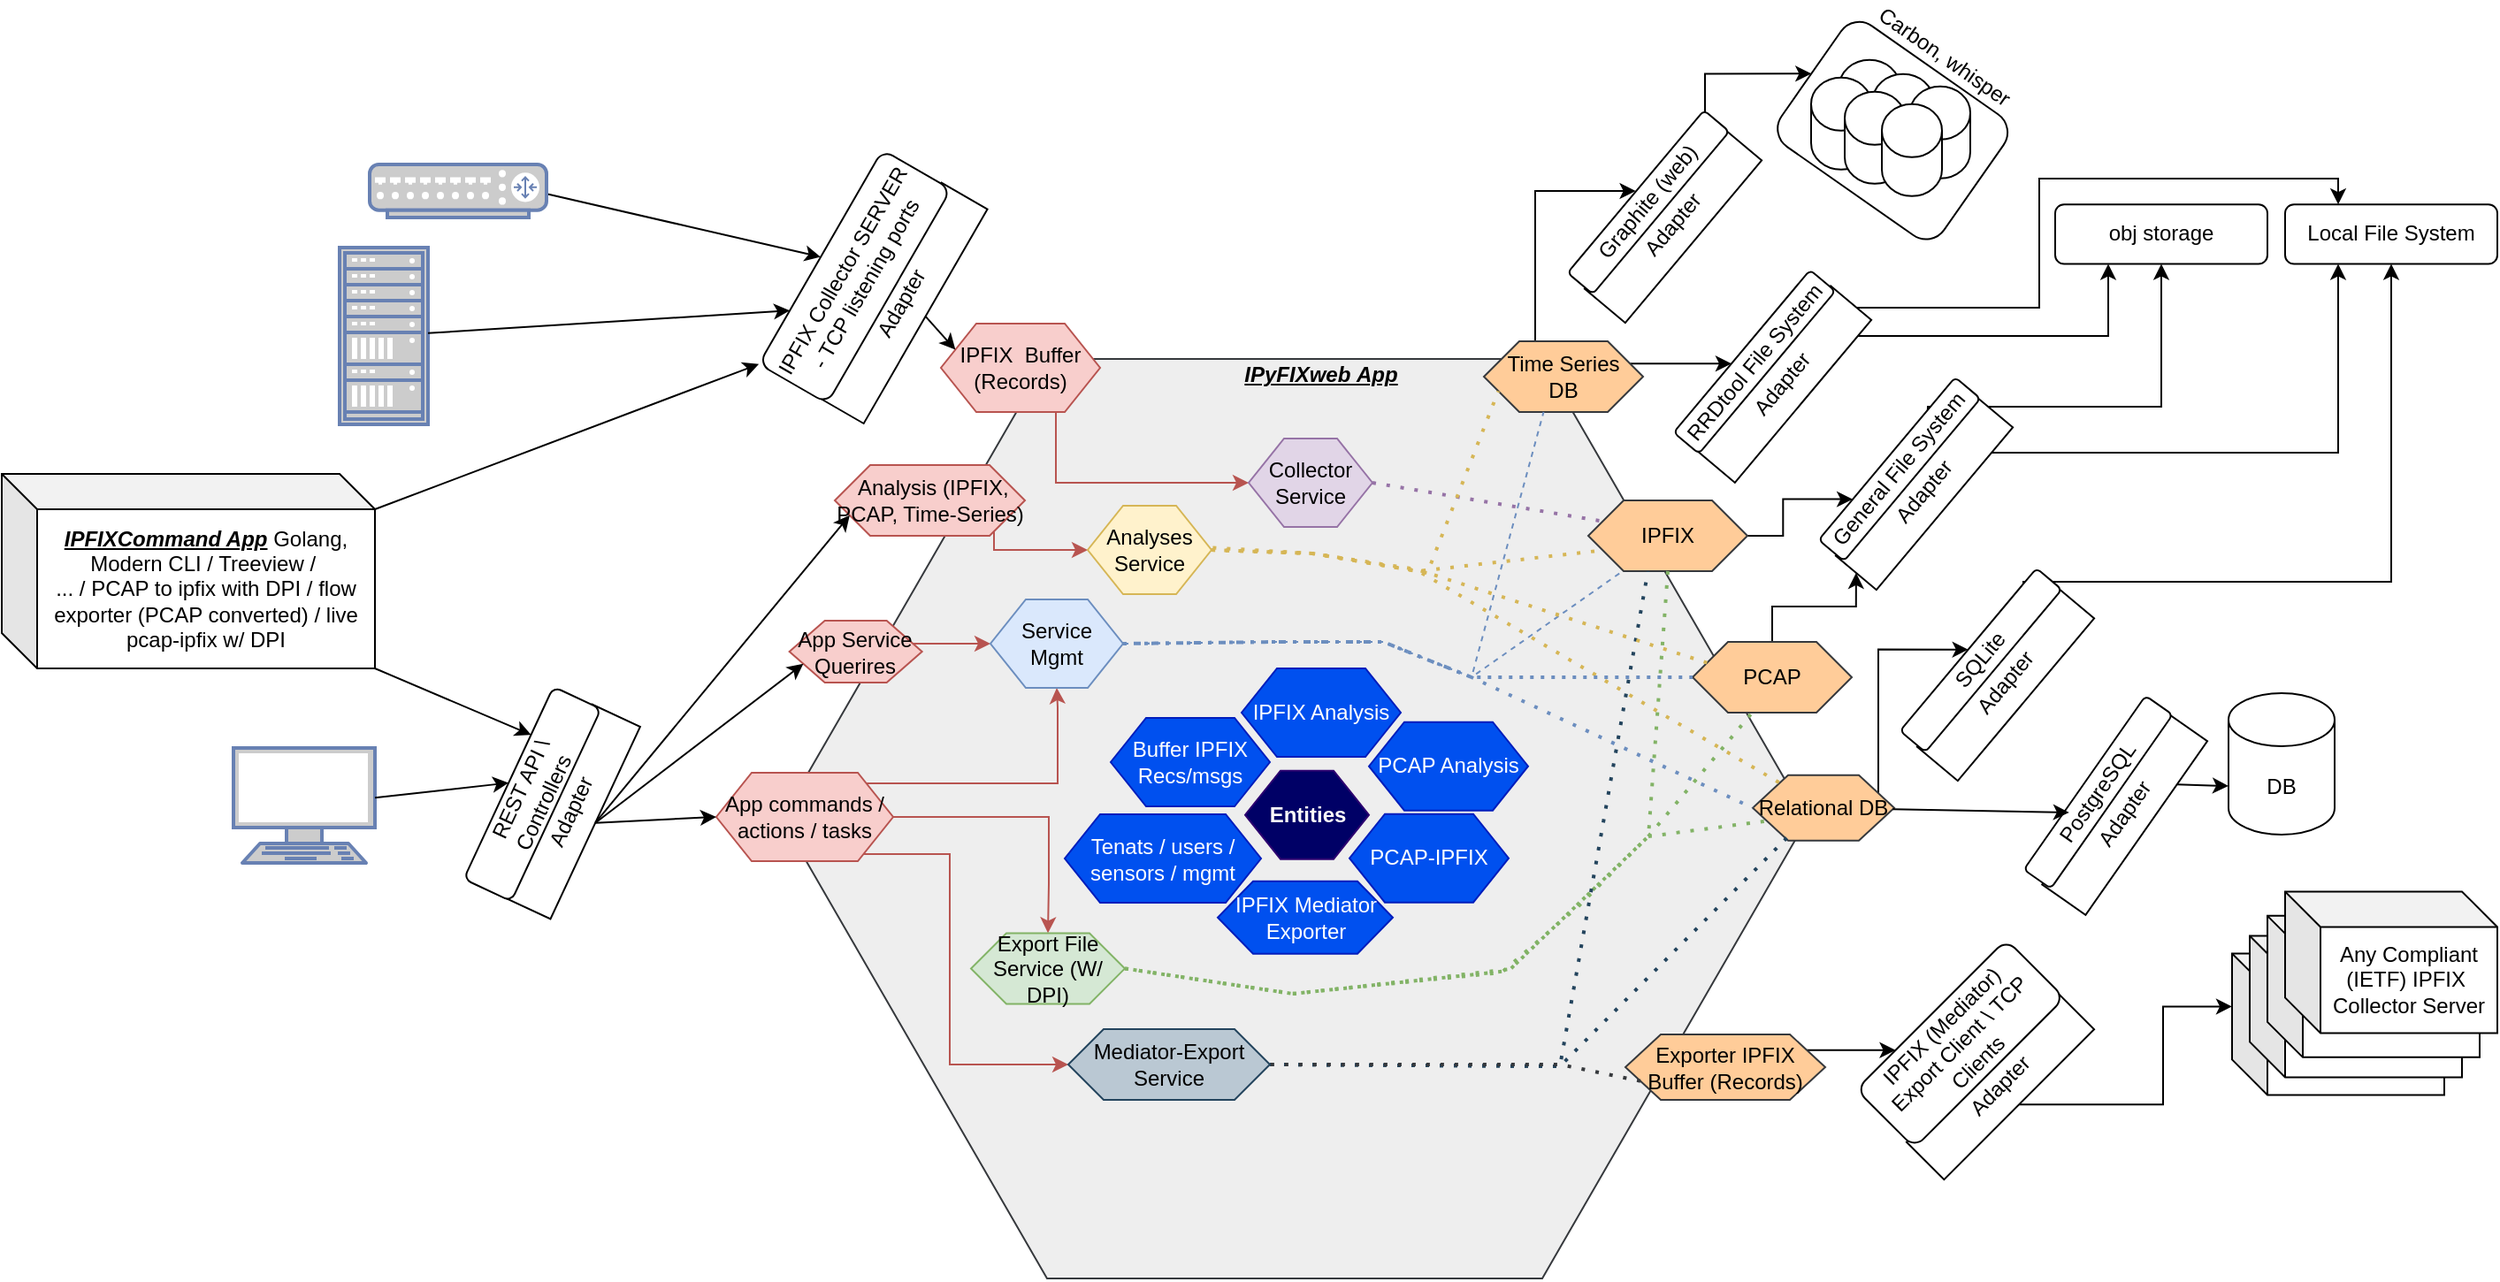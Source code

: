 <mxfile version="27.0.9">
  <diagram name="Page-1" id="kMJhnsyOK0foT4QRPClB">
    <mxGraphModel dx="3084" dy="1275" grid="0" gridSize="10" guides="1" tooltips="1" connect="1" arrows="1" fold="1" page="0" pageScale="1" pageWidth="1100" pageHeight="850" math="0" shadow="0">
      <root>
        <mxCell id="0" />
        <mxCell id="1" parent="0" />
        <mxCell id="avQktaAOaLnj6YkO2QqU-61" style="edgeStyle=orthogonalEdgeStyle;rounded=0;orthogonalLoop=1;jettySize=auto;html=1;entryX=0.5;entryY=1;entryDx=0;entryDy=0;exitX=0.5;exitY=1;exitDx=0;exitDy=0;" parent="1" source="avQktaAOaLnj6YkO2QqU-45" target="avQktaAOaLnj6YkO2QqU-50" edge="1">
          <mxGeometry relative="1" as="geometry">
            <mxPoint x="51" y="246.29" as="targetPoint" />
            <Array as="points">
              <mxPoint x="4" y="308" />
              <mxPoint x="2" y="308" />
              <mxPoint x="2" y="246" />
              <mxPoint x="210" y="246" />
            </Array>
          </mxGeometry>
        </mxCell>
        <mxCell id="avQktaAOaLnj6YkO2QqU-56" style="edgeStyle=orthogonalEdgeStyle;rounded=0;orthogonalLoop=1;jettySize=auto;html=1;exitX=0.5;exitY=1;exitDx=0;exitDy=0;entryX=0.25;entryY=1;entryDx=0;entryDy=0;" parent="1" target="avQktaAOaLnj6YkO2QqU-49" edge="1">
          <mxGeometry relative="1" as="geometry">
            <Array as="points">
              <mxPoint x="-129" y="107" />
              <mxPoint x="50" y="107" />
            </Array>
            <mxPoint x="-128.842" y="140.67" as="sourcePoint" />
            <mxPoint x="13.67" y="46.175" as="targetPoint" />
          </mxGeometry>
        </mxCell>
        <mxCell id="avQktaAOaLnj6YkO2QqU-94" style="edgeStyle=orthogonalEdgeStyle;rounded=0;orthogonalLoop=1;jettySize=auto;html=1;entryX=0.25;entryY=0;entryDx=0;entryDy=0;exitX=0.824;exitY=0.849;exitDx=0;exitDy=0;exitPerimeter=0;" parent="1" source="avQktaAOaLnj6YkO2QqU-42" target="avQktaAOaLnj6YkO2QqU-50" edge="1">
          <mxGeometry relative="1" as="geometry">
            <Array as="points">
              <mxPoint x="-120" y="91" />
              <mxPoint x="11" y="91" />
              <mxPoint x="11" y="18" />
              <mxPoint x="180" y="18" />
            </Array>
          </mxGeometry>
        </mxCell>
        <mxCell id="avQktaAOaLnj6YkO2QqU-95" style="edgeStyle=orthogonalEdgeStyle;rounded=0;orthogonalLoop=1;jettySize=auto;html=1;entryX=0.5;entryY=1;entryDx=0;entryDy=0;" parent="1" source="avQktaAOaLnj6YkO2QqU-33" target="avQktaAOaLnj6YkO2QqU-49" edge="1">
          <mxGeometry relative="1" as="geometry">
            <Array as="points">
              <mxPoint x="-52" y="147" />
              <mxPoint x="80" y="147" />
            </Array>
          </mxGeometry>
        </mxCell>
        <mxCell id="avQktaAOaLnj6YkO2QqU-55" style="edgeStyle=orthogonalEdgeStyle;rounded=0;orthogonalLoop=1;jettySize=auto;html=1;exitX=0.5;exitY=1;exitDx=0;exitDy=0;entryX=0.25;entryY=1;entryDx=0;entryDy=0;" parent="1" source="avQktaAOaLnj6YkO2QqU-33" target="avQktaAOaLnj6YkO2QqU-50" edge="1">
          <mxGeometry relative="1" as="geometry">
            <Array as="points">
              <mxPoint x="-42" y="173" />
              <mxPoint x="180" y="173" />
            </Array>
          </mxGeometry>
        </mxCell>
        <mxCell id="OZrybYWR_t_4S2gjD-Tn-4" value="" style="shape=hexagon;perimeter=hexagonPerimeter2;whiteSpace=wrap;html=1;fixedSize=1;size=150;fillColor=#eeeeee;strokeColor=#36393d;" parent="1" vertex="1">
          <mxGeometry x="-700" y="120" width="580" height="520" as="geometry" />
        </mxCell>
        <mxCell id="OZrybYWR_t_4S2gjD-Tn-13" value="" style="shape=hexagon;perimeter=hexagonPerimeter2;whiteSpace=wrap;html=1;fixedSize=1;fillColor=#000066;strokeColor=#2d0070;" parent="1" vertex="1">
          <mxGeometry x="-438" y="352.85" width="70" height="50" as="geometry" />
        </mxCell>
        <mxCell id="OZrybYWR_t_4S2gjD-Tn-16" value="&lt;b&gt;&lt;font style=&quot;color: light-dark(rgb(251, 249, 249), rgb(237, 237, 237));&quot;&gt;Entities&lt;/font&gt;&lt;/b&gt;" style="text;html=1;align=center;verticalAlign=middle;resizable=0;points=[];autosize=1;strokeColor=none;fillColor=none;" parent="1" vertex="1">
          <mxGeometry x="-438" y="362.85" width="70" height="30" as="geometry" />
        </mxCell>
        <mxCell id="avQktaAOaLnj6YkO2QqU-76" style="edgeStyle=orthogonalEdgeStyle;rounded=0;orthogonalLoop=1;jettySize=auto;html=1;exitX=0.5;exitY=0;exitDx=0;exitDy=0;entryX=0;entryY=0.5;entryDx=0;entryDy=0;fillColor=#f8cecc;strokeColor=#b85450;" parent="1" source="avQktaAOaLnj6YkO2QqU-4" target="avQktaAOaLnj6YkO2QqU-74" edge="1">
          <mxGeometry relative="1" as="geometry">
            <mxPoint x="-664" y="498.47" as="sourcePoint" />
            <mxPoint x="-632.205" y="300.22" as="targetPoint" />
            <Array as="points">
              <mxPoint x="-658" y="297" />
              <mxPoint x="-659" y="292" />
            </Array>
          </mxGeometry>
        </mxCell>
        <mxCell id="avQktaAOaLnj6YkO2QqU-4" value="App Service Querires" style="shape=hexagon;perimeter=hexagonPerimeter2;whiteSpace=wrap;html=1;fixedSize=1;fillColor=#f8cecc;strokeColor=#b85450;" parent="1" vertex="1">
          <mxGeometry x="-695.67" y="268" width="75" height="35" as="geometry" />
        </mxCell>
        <mxCell id="avQktaAOaLnj6YkO2QqU-71" style="edgeStyle=orthogonalEdgeStyle;rounded=0;orthogonalLoop=1;jettySize=auto;html=1;entryX=0;entryY=0.5;entryDx=0;entryDy=0;fillColor=#f8cecc;strokeColor=#b85450;" parent="1" source="avQktaAOaLnj6YkO2QqU-5" target="avQktaAOaLnj6YkO2QqU-64" edge="1">
          <mxGeometry relative="1" as="geometry">
            <Array as="points">
              <mxPoint x="-545" y="190" />
            </Array>
          </mxGeometry>
        </mxCell>
        <mxCell id="avQktaAOaLnj6YkO2QqU-5" value="IPFIX&amp;nbsp; Buffer (Records)" style="shape=hexagon;perimeter=hexagonPerimeter2;whiteSpace=wrap;html=1;fixedSize=1;fillColor=#f8cecc;strokeColor=#b85450;" parent="1" vertex="1">
          <mxGeometry x="-610" y="100" width="90" height="50" as="geometry" />
        </mxCell>
        <mxCell id="avQktaAOaLnj6YkO2QqU-73" style="edgeStyle=orthogonalEdgeStyle;rounded=0;orthogonalLoop=1;jettySize=auto;html=1;fillColor=#f8cecc;strokeColor=#b85450;entryX=0.5;entryY=0;entryDx=0;entryDy=0;" parent="1" source="avQktaAOaLnj6YkO2QqU-6" target="avQktaAOaLnj6YkO2QqU-65" edge="1">
          <mxGeometry relative="1" as="geometry">
            <mxPoint x="-550" y="437" as="targetPoint" />
            <Array as="points">
              <mxPoint x="-549" y="379" />
              <mxPoint x="-549" y="417" />
              <mxPoint x="-549" y="417" />
            </Array>
          </mxGeometry>
        </mxCell>
        <mxCell id="avQktaAOaLnj6YkO2QqU-75" style="edgeStyle=orthogonalEdgeStyle;rounded=0;orthogonalLoop=1;jettySize=auto;html=1;exitX=1;exitY=0.75;exitDx=0;exitDy=0;entryX=0.5;entryY=1;entryDx=0;entryDy=0;fillColor=#f8cecc;strokeColor=#b85450;" parent="1" source="avQktaAOaLnj6YkO2QqU-6" target="avQktaAOaLnj6YkO2QqU-74" edge="1">
          <mxGeometry relative="1" as="geometry">
            <Array as="points">
              <mxPoint x="-660" y="389" />
              <mxPoint x="-660" y="360" />
              <mxPoint x="-544" y="360" />
              <mxPoint x="-544" y="317" />
            </Array>
          </mxGeometry>
        </mxCell>
        <mxCell id="rK8iww0qkZ8jp0wnqtzm-5" style="edgeStyle=orthogonalEdgeStyle;rounded=0;orthogonalLoop=1;jettySize=auto;html=1;entryX=0;entryY=0.5;entryDx=0;entryDy=0;fillColor=#f8cecc;strokeColor=#b85450;" parent="1" source="avQktaAOaLnj6YkO2QqU-6" target="rK8iww0qkZ8jp0wnqtzm-2" edge="1">
          <mxGeometry relative="1" as="geometry">
            <Array as="points">
              <mxPoint x="-605" y="400" />
              <mxPoint x="-605" y="519" />
            </Array>
          </mxGeometry>
        </mxCell>
        <mxCell id="avQktaAOaLnj6YkO2QqU-6" value="App commands / actions / tasks" style="shape=hexagon;perimeter=hexagonPerimeter2;whiteSpace=wrap;html=1;fixedSize=1;fillColor=#f8cecc;strokeColor=#b85450;" parent="1" vertex="1">
          <mxGeometry x="-737" y="354" width="100" height="50" as="geometry" />
        </mxCell>
        <mxCell id="avQktaAOaLnj6YkO2QqU-72" style="edgeStyle=orthogonalEdgeStyle;rounded=0;orthogonalLoop=1;jettySize=auto;html=1;fillColor=#f8cecc;strokeColor=#b85450;entryX=0;entryY=0.5;entryDx=0;entryDy=0;" parent="1" source="avQktaAOaLnj6YkO2QqU-7" target="avQktaAOaLnj6YkO2QqU-63" edge="1">
          <mxGeometry relative="1" as="geometry">
            <Array as="points">
              <mxPoint x="-580" y="228" />
            </Array>
          </mxGeometry>
        </mxCell>
        <mxCell id="avQktaAOaLnj6YkO2QqU-7" value="&amp;nbsp;Analysis (IPFIX, PCAP, Time-Series)" style="shape=hexagon;perimeter=hexagonPerimeter2;whiteSpace=wrap;html=1;fixedSize=1;fillColor=#f8cecc;strokeColor=#b85450;" parent="1" vertex="1">
          <mxGeometry x="-670" y="180" width="107.5" height="40" as="geometry" />
        </mxCell>
        <mxCell id="avQktaAOaLnj6YkO2QqU-10" value="" style="group;rotation=0;strokeColor=none;" parent="1" connectable="0" vertex="1">
          <mxGeometry x="-870.003" y="309.999" width="90.355" height="127.709" as="geometry" />
        </mxCell>
        <mxCell id="avQktaAOaLnj6YkO2QqU-8" value="Adapter" style="rounded=0;whiteSpace=wrap;html=1;rotation=-65;" parent="avQktaAOaLnj6YkO2QqU-10" vertex="1">
          <mxGeometry x="-9" y="51" width="120" height="30" as="geometry" />
        </mxCell>
        <mxCell id="avQktaAOaLnj6YkO2QqU-9" value="REST API \ Controllers&amp;nbsp;" style="rounded=1;whiteSpace=wrap;html=1;rotation=-65;" parent="avQktaAOaLnj6YkO2QqU-10" vertex="1">
          <mxGeometry x="-30.98" y="41.18" width="120" height="29.66" as="geometry" />
        </mxCell>
        <mxCell id="avQktaAOaLnj6YkO2QqU-11" value="" style="endArrow=classic;html=1;rounded=0;exitX=0.5;exitY=1;exitDx=0;exitDy=0;entryX=0;entryY=0.5;entryDx=0;entryDy=0;" parent="1" source="avQktaAOaLnj6YkO2QqU-8" target="avQktaAOaLnj6YkO2QqU-6" edge="1">
          <mxGeometry width="50" height="50" relative="1" as="geometry">
            <mxPoint x="-470" y="360" as="sourcePoint" />
            <mxPoint x="-420" y="310" as="targetPoint" />
          </mxGeometry>
        </mxCell>
        <mxCell id="avQktaAOaLnj6YkO2QqU-12" value="" style="endArrow=classic;html=1;rounded=0;entryX=0;entryY=0.75;entryDx=0;entryDy=0;exitX=0.5;exitY=1;exitDx=0;exitDy=0;" parent="1" source="avQktaAOaLnj6YkO2QqU-8" target="avQktaAOaLnj6YkO2QqU-7" edge="1">
          <mxGeometry width="50" height="50" relative="1" as="geometry">
            <mxPoint x="-470" y="360" as="sourcePoint" />
            <mxPoint x="-420" y="310" as="targetPoint" />
          </mxGeometry>
        </mxCell>
        <mxCell id="avQktaAOaLnj6YkO2QqU-13" value="" style="endArrow=classic;html=1;rounded=0;entryX=0;entryY=0.75;entryDx=0;entryDy=0;exitX=0.5;exitY=1;exitDx=0;exitDy=0;" parent="1" source="avQktaAOaLnj6YkO2QqU-8" target="avQktaAOaLnj6YkO2QqU-4" edge="1">
          <mxGeometry width="50" height="50" relative="1" as="geometry">
            <mxPoint x="-803" y="380" as="sourcePoint" />
            <mxPoint x="-420" y="310" as="targetPoint" />
          </mxGeometry>
        </mxCell>
        <mxCell id="avQktaAOaLnj6YkO2QqU-17" value="" style="group;rotation=30;strokeColor=none;" parent="1" connectable="0" vertex="1">
          <mxGeometry x="-680.65" y="22.42" width="91.96" height="120.67" as="geometry" />
        </mxCell>
        <mxCell id="avQktaAOaLnj6YkO2QqU-15" value="Adapter" style="rounded=0;whiteSpace=wrap;html=1;rotation=-60;" parent="avQktaAOaLnj6YkO2QqU-17" vertex="1">
          <mxGeometry x="-20.985" y="51.001" width="139.901" height="30.0" as="geometry" />
        </mxCell>
        <mxCell id="avQktaAOaLnj6YkO2QqU-16" value="IPFIX Collector SERVER - TCP listening ports" style="rounded=1;whiteSpace=wrap;html=1;rotation=-60;" parent="avQktaAOaLnj6YkO2QqU-17" vertex="1">
          <mxGeometry x="-47.94" y="28.75" width="139.9" height="44.63" as="geometry" />
        </mxCell>
        <mxCell id="avQktaAOaLnj6YkO2QqU-19" value="" style="endArrow=classic;html=1;rounded=0;exitX=1;exitY=0.5;exitDx=0;exitDy=0;exitPerimeter=0;entryX=0.5;entryY=0;entryDx=0;entryDy=0;" parent="1" target="avQktaAOaLnj6YkO2QqU-16" edge="1">
          <mxGeometry width="50" height="50" relative="1" as="geometry">
            <mxPoint x="-840.0" y="25" as="sourcePoint" />
            <mxPoint x="-650" y="280" as="targetPoint" />
          </mxGeometry>
        </mxCell>
        <mxCell id="avQktaAOaLnj6YkO2QqU-20" value="" style="fontColor=#0066CC;verticalAlign=top;verticalLabelPosition=bottom;labelPosition=center;align=center;html=1;outlineConnect=0;fillColor=#CCCCCC;strokeColor=#6881B3;gradientColor=none;gradientDirection=north;strokeWidth=2;shape=mxgraph.networks.rack;" parent="1" vertex="1">
          <mxGeometry x="-950" y="57" width="50" height="100" as="geometry" />
        </mxCell>
        <mxCell id="avQktaAOaLnj6YkO2QqU-21" value="" style="endArrow=classic;html=1;rounded=0;entryX=0.25;entryY=0;entryDx=0;entryDy=0;" parent="1" source="avQktaAOaLnj6YkO2QqU-20" target="avQktaAOaLnj6YkO2QqU-16" edge="1">
          <mxGeometry width="50" height="50" relative="1" as="geometry">
            <mxPoint x="-700" y="330" as="sourcePoint" />
            <mxPoint x="-650" y="280" as="targetPoint" />
          </mxGeometry>
        </mxCell>
        <mxCell id="avQktaAOaLnj6YkO2QqU-22" value="" style="fontColor=#0066CC;verticalAlign=top;verticalLabelPosition=bottom;labelPosition=center;align=center;html=1;outlineConnect=0;fillColor=#CCCCCC;strokeColor=#6881B3;gradientColor=none;gradientDirection=north;strokeWidth=2;shape=mxgraph.networks.terminal;" parent="1" vertex="1">
          <mxGeometry x="-1010" y="340" width="80" height="65" as="geometry" />
        </mxCell>
        <mxCell id="avQktaAOaLnj6YkO2QqU-23" value="" style="endArrow=classic;html=1;rounded=0;entryX=0.5;entryY=0;entryDx=0;entryDy=0;" parent="1" source="avQktaAOaLnj6YkO2QqU-22" target="avQktaAOaLnj6YkO2QqU-9" edge="1">
          <mxGeometry width="50" height="50" relative="1" as="geometry">
            <mxPoint x="-700" y="330" as="sourcePoint" />
            <mxPoint x="-650" y="280" as="targetPoint" />
          </mxGeometry>
        </mxCell>
        <mxCell id="avQktaAOaLnj6YkO2QqU-24" value="" style="endArrow=classic;html=1;rounded=0;exitX=0.5;exitY=1;exitDx=0;exitDy=0;entryX=0;entryY=0.25;entryDx=0;entryDy=0;" parent="1" source="avQktaAOaLnj6YkO2QqU-15" target="avQktaAOaLnj6YkO2QqU-5" edge="1">
          <mxGeometry width="50" height="50" relative="1" as="geometry">
            <mxPoint x="-700" y="330" as="sourcePoint" />
            <mxPoint x="-650" y="280" as="targetPoint" />
          </mxGeometry>
        </mxCell>
        <mxCell id="avQktaAOaLnj6YkO2QqU-26" value="" style="endArrow=classic;html=1;rounded=0;exitX=1;exitY=1;exitDx=0;exitDy=0;exitPerimeter=0;entryX=0.75;entryY=0;entryDx=0;entryDy=0;" parent="1" source="avQktaAOaLnj6YkO2QqU-25" target="avQktaAOaLnj6YkO2QqU-9" edge="1">
          <mxGeometry width="50" height="50" relative="1" as="geometry">
            <mxPoint x="-700" y="330" as="sourcePoint" />
            <mxPoint x="-650" y="280" as="targetPoint" />
          </mxGeometry>
        </mxCell>
        <mxCell id="avQktaAOaLnj6YkO2QqU-25" value="&lt;b&gt;&lt;u&gt;&lt;i&gt;IPFIXCommand App&lt;/i&gt;&lt;/u&gt;&lt;/b&gt;&amp;nbsp;Golang, Modern CLI / Treeview /&amp;nbsp;&lt;div&gt;... / PCAP to ipfix with DPI / flow exporter (PCAP converted) / live pcap-ipfix w/ DPI&lt;/div&gt;" style="shape=cube;whiteSpace=wrap;html=1;boundedLbl=1;backgroundOutline=1;darkOpacity=0.05;darkOpacity2=0.1;" parent="1" vertex="1">
          <mxGeometry x="-1141" y="185" width="211" height="110" as="geometry" />
        </mxCell>
        <mxCell id="avQktaAOaLnj6YkO2QqU-27" value="" style="endArrow=classic;html=1;rounded=0;exitX=0;exitY=0;exitDx=211;exitDy=20;exitPerimeter=0;entryX=0;entryY=0;entryDx=0;entryDy=0;" parent="1" source="avQktaAOaLnj6YkO2QqU-25" target="avQktaAOaLnj6YkO2QqU-16" edge="1">
          <mxGeometry width="50" height="50" relative="1" as="geometry">
            <mxPoint x="-700" y="330" as="sourcePoint" />
            <mxPoint x="-650" y="280" as="targetPoint" />
          </mxGeometry>
        </mxCell>
        <mxCell id="avQktaAOaLnj6YkO2QqU-47" style="edgeStyle=orthogonalEdgeStyle;rounded=0;orthogonalLoop=1;jettySize=auto;html=1;entryX=0.5;entryY=0;entryDx=0;entryDy=0;" parent="1" source="avQktaAOaLnj6YkO2QqU-28" target="avQktaAOaLnj6YkO2QqU-46" edge="1">
          <mxGeometry relative="1" as="geometry">
            <Array as="points">
              <mxPoint x="-80" y="284" />
            </Array>
          </mxGeometry>
        </mxCell>
        <mxCell id="avQktaAOaLnj6YkO2QqU-43" style="edgeStyle=orthogonalEdgeStyle;rounded=0;orthogonalLoop=1;jettySize=auto;html=1;" parent="1" source="avQktaAOaLnj6YkO2QqU-29" target="avQktaAOaLnj6YkO2QqU-42" edge="1">
          <mxGeometry relative="1" as="geometry">
            <Array as="points">
              <mxPoint x="-200" y="120" />
              <mxPoint x="-200" y="120" />
            </Array>
          </mxGeometry>
        </mxCell>
        <mxCell id="avQktaAOaLnj6YkO2QqU-28" value="Relational DB" style="shape=hexagon;perimeter=hexagonPerimeter2;whiteSpace=wrap;html=1;fixedSize=1;fillColor=#ffcc99;strokeColor=#36393d;" parent="1" vertex="1">
          <mxGeometry x="-151" y="355.35" width="80" height="37" as="geometry" />
        </mxCell>
        <mxCell id="LpmRSpQCtFuBXZVr-lNV-13" style="edgeStyle=orthogonalEdgeStyle;rounded=0;orthogonalLoop=1;jettySize=auto;html=1;entryX=0.5;entryY=0;entryDx=0;entryDy=0;" edge="1" parent="1" source="avQktaAOaLnj6YkO2QqU-29" target="LpmRSpQCtFuBXZVr-lNV-16">
          <mxGeometry relative="1" as="geometry">
            <mxPoint x="-233.003" y="60.999" as="targetPoint" />
            <Array as="points">
              <mxPoint x="-274" y="25" />
              <mxPoint x="-217" y="25" />
            </Array>
          </mxGeometry>
        </mxCell>
        <mxCell id="avQktaAOaLnj6YkO2QqU-29" value="Time Series&lt;div&gt;DB&lt;/div&gt;" style="shape=hexagon;perimeter=hexagonPerimeter2;whiteSpace=wrap;html=1;fixedSize=1;fillColor=#ffcc99;strokeColor=#36393d;" parent="1" vertex="1">
          <mxGeometry x="-303" y="110" width="90" height="40" as="geometry" />
        </mxCell>
        <mxCell id="avQktaAOaLnj6YkO2QqU-39" style="edgeStyle=orthogonalEdgeStyle;rounded=0;orthogonalLoop=1;jettySize=auto;html=1;entryX=0.25;entryY=0;entryDx=0;entryDy=0;" parent="1" source="avQktaAOaLnj6YkO2QqU-30" target="avQktaAOaLnj6YkO2QqU-34" edge="1">
          <mxGeometry relative="1" as="geometry" />
        </mxCell>
        <mxCell id="avQktaAOaLnj6YkO2QqU-30" value="IPFIX" style="shape=hexagon;perimeter=hexagonPerimeter2;whiteSpace=wrap;html=1;fixedSize=1;fillColor=#ffcc99;strokeColor=#36393d;" parent="1" vertex="1">
          <mxGeometry x="-244" y="200" width="90" height="40" as="geometry" />
        </mxCell>
        <mxCell id="avQktaAOaLnj6YkO2QqU-37" style="edgeStyle=orthogonalEdgeStyle;rounded=0;orthogonalLoop=1;jettySize=auto;html=1;entryX=0;entryY=0.5;entryDx=0;entryDy=0;" parent="1" source="avQktaAOaLnj6YkO2QqU-31" target="avQktaAOaLnj6YkO2QqU-33" edge="1">
          <mxGeometry relative="1" as="geometry">
            <mxPoint x="-60" y="220" as="targetPoint" />
          </mxGeometry>
        </mxCell>
        <mxCell id="avQktaAOaLnj6YkO2QqU-31" value="PCAP" style="shape=hexagon;perimeter=hexagonPerimeter2;whiteSpace=wrap;html=1;fixedSize=1;fillColor=#ffcc99;strokeColor=#36393d;" parent="1" vertex="1">
          <mxGeometry x="-185" y="280" width="90" height="40" as="geometry" />
        </mxCell>
        <mxCell id="avQktaAOaLnj6YkO2QqU-32" value="" style="group;rotation=15;strokeColor=none;" parent="1" connectable="0" vertex="1">
          <mxGeometry x="-104.003" y="126.999" width="90.355" height="127.709" as="geometry" />
        </mxCell>
        <mxCell id="avQktaAOaLnj6YkO2QqU-33" value="Adapter" style="rounded=0;whiteSpace=wrap;html=1;rotation=-50;" parent="avQktaAOaLnj6YkO2QqU-32" vertex="1">
          <mxGeometry x="-10" y="53" width="120" height="30" as="geometry" />
        </mxCell>
        <mxCell id="avQktaAOaLnj6YkO2QqU-34" value="General File System" style="rounded=1;whiteSpace=wrap;html=1;rotation=-50;" parent="avQktaAOaLnj6YkO2QqU-32" vertex="1">
          <mxGeometry x="-24" y="46" width="120" height="18.66" as="geometry" />
        </mxCell>
        <mxCell id="avQktaAOaLnj6YkO2QqU-44" value="" style="group;rotation=15;strokeColor=none;" parent="1" connectable="0" vertex="1">
          <mxGeometry x="-58.003" y="234.999" width="90.355" height="127.709" as="geometry" />
        </mxCell>
        <mxCell id="avQktaAOaLnj6YkO2QqU-45" value="Adapter" style="rounded=0;whiteSpace=wrap;html=1;rotation=-50;" parent="avQktaAOaLnj6YkO2QqU-44" vertex="1">
          <mxGeometry x="-10" y="53" width="120" height="30" as="geometry" />
        </mxCell>
        <mxCell id="avQktaAOaLnj6YkO2QqU-46" value="SQLite" style="rounded=1;whiteSpace=wrap;html=1;rotation=-50;" parent="avQktaAOaLnj6YkO2QqU-44" vertex="1">
          <mxGeometry x="-24" y="46" width="120" height="18.66" as="geometry" />
        </mxCell>
        <mxCell id="avQktaAOaLnj6YkO2QqU-49" value="&lt;div&gt;&lt;span style=&quot;background-color: transparent; color: light-dark(rgb(0, 0, 0), rgb(255, 255, 255));&quot;&gt;obj storage&lt;/span&gt;&lt;/div&gt;" style="rounded=1;whiteSpace=wrap;html=1;" parent="1" vertex="1">
          <mxGeometry x="20" y="32.58" width="120" height="33.71" as="geometry" />
        </mxCell>
        <mxCell id="avQktaAOaLnj6YkO2QqU-50" value="Local File System" style="rounded=1;whiteSpace=wrap;html=1;" parent="1" vertex="1">
          <mxGeometry x="150" y="32.58" width="120" height="33.71" as="geometry" />
        </mxCell>
        <mxCell id="avQktaAOaLnj6YkO2QqU-63" value="Analyses Service" style="shape=hexagon;perimeter=hexagonPerimeter2;whiteSpace=wrap;html=1;fixedSize=1;fillColor=#fff2cc;strokeColor=#d6b656;" parent="1" vertex="1">
          <mxGeometry x="-527" y="203" width="70" height="50" as="geometry" />
        </mxCell>
        <mxCell id="avQktaAOaLnj6YkO2QqU-64" value="Collector Service" style="shape=hexagon;perimeter=hexagonPerimeter2;whiteSpace=wrap;html=1;fixedSize=1;fillColor=#e1d5e7;strokeColor=#9673a6;" parent="1" vertex="1">
          <mxGeometry x="-436" y="165" width="70" height="50" as="geometry" />
        </mxCell>
        <mxCell id="avQktaAOaLnj6YkO2QqU-65" value="Export File Service (W/ DPI)" style="shape=hexagon;perimeter=hexagonPerimeter2;whiteSpace=wrap;html=1;fixedSize=1;fillColor=#d5e8d4;strokeColor=#82b366;" parent="1" vertex="1">
          <mxGeometry x="-593" y="444.71" width="87" height="40" as="geometry" />
        </mxCell>
        <mxCell id="avQktaAOaLnj6YkO2QqU-67" value="Buffer IPFIX Recs/msgs" style="shape=hexagon;perimeter=hexagonPerimeter2;whiteSpace=wrap;html=1;fixedSize=1;fillColor=#0050ef;strokeColor=#001DBC;fontColor=#ffffff;" parent="1" vertex="1">
          <mxGeometry x="-514" y="323" width="90" height="50" as="geometry" />
        </mxCell>
        <mxCell id="avQktaAOaLnj6YkO2QqU-68" value="IPFIX Analysis" style="shape=hexagon;perimeter=hexagonPerimeter2;whiteSpace=wrap;html=1;fixedSize=1;fillColor=#0050ef;strokeColor=#001DBC;fontColor=#ffffff;" parent="1" vertex="1">
          <mxGeometry x="-440" y="295" width="90" height="50" as="geometry" />
        </mxCell>
        <mxCell id="avQktaAOaLnj6YkO2QqU-69" value="PCAP-IPFIX" style="shape=hexagon;perimeter=hexagonPerimeter2;whiteSpace=wrap;html=1;fixedSize=1;fillColor=#0050ef;strokeColor=#001DBC;fontColor=#ffffff;" parent="1" vertex="1">
          <mxGeometry x="-379" y="377.35" width="90" height="50" as="geometry" />
        </mxCell>
        <mxCell id="avQktaAOaLnj6YkO2QqU-74" value="Service Mgmt" style="shape=hexagon;perimeter=hexagonPerimeter2;whiteSpace=wrap;html=1;fixedSize=1;fillColor=#dae8fc;strokeColor=#6c8ebf;" parent="1" vertex="1">
          <mxGeometry x="-582" y="256" width="75" height="50" as="geometry" />
        </mxCell>
        <mxCell id="avQktaAOaLnj6YkO2QqU-83" value="" style="endArrow=none;dashed=1;html=1;dashPattern=1 3;strokeWidth=2;rounded=0;exitX=1;exitY=0.5;exitDx=0;exitDy=0;entryX=0;entryY=0.25;entryDx=0;entryDy=0;fillColor=#e1d5e7;strokeColor=#9673a6;" parent="1" source="avQktaAOaLnj6YkO2QqU-64" target="avQktaAOaLnj6YkO2QqU-30" edge="1">
          <mxGeometry width="50" height="50" relative="1" as="geometry">
            <mxPoint x="-350" y="290" as="sourcePoint" />
            <mxPoint x="-300" y="240" as="targetPoint" />
            <Array as="points" />
          </mxGeometry>
        </mxCell>
        <mxCell id="avQktaAOaLnj6YkO2QqU-86" value="" style="endArrow=none;dashed=1;html=1;dashPattern=1 3;strokeWidth=2;rounded=0;entryX=0;entryY=0.75;entryDx=0;entryDy=0;fillColor=#fff2cc;strokeColor=#d6b656;exitX=1.01;exitY=0.475;exitDx=0;exitDy=0;exitPerimeter=0;" parent="1" source="avQktaAOaLnj6YkO2QqU-63" target="avQktaAOaLnj6YkO2QqU-29" edge="1">
          <mxGeometry width="50" height="50" relative="1" as="geometry">
            <mxPoint x="-480" y="220" as="sourcePoint" />
            <mxPoint x="-230" y="190" as="targetPoint" />
            <Array as="points">
              <mxPoint x="-400" y="230" />
              <mxPoint x="-335" y="241" />
            </Array>
          </mxGeometry>
        </mxCell>
        <mxCell id="avQktaAOaLnj6YkO2QqU-87" value="Tenats / users / sensors / mgmt" style="shape=hexagon;perimeter=hexagonPerimeter2;whiteSpace=wrap;html=1;fixedSize=1;fillColor=#0050ef;strokeColor=#001DBC;fontColor=#ffffff;" parent="1" vertex="1">
          <mxGeometry x="-540" y="377.5" width="111" height="50" as="geometry" />
        </mxCell>
        <mxCell id="avQktaAOaLnj6YkO2QqU-88" value="" style="endArrow=none;dashed=1;html=1;dashPattern=1 3;strokeWidth=2;rounded=0;exitX=1;exitY=0.5;exitDx=0;exitDy=0;entryX=0;entryY=0.75;entryDx=0;entryDy=0;fillColor=#fff2cc;strokeColor=#d6b656;" parent="1" source="avQktaAOaLnj6YkO2QqU-63" target="avQktaAOaLnj6YkO2QqU-30" edge="1">
          <mxGeometry width="50" height="50" relative="1" as="geometry">
            <mxPoint x="-400" y="390" as="sourcePoint" />
            <mxPoint x="-350" y="340" as="targetPoint" />
            <Array as="points">
              <mxPoint x="-400" y="230" />
              <mxPoint x="-340" y="240" />
            </Array>
          </mxGeometry>
        </mxCell>
        <mxCell id="avQktaAOaLnj6YkO2QqU-89" value="" style="endArrow=none;dashed=1;html=1;dashPattern=1 3;strokeWidth=2;rounded=0;entryX=1;entryY=0.5;entryDx=0;entryDy=0;exitX=0.185;exitY=0.112;exitDx=0;exitDy=0;fillColor=#fff2cc;strokeColor=#d6b656;exitPerimeter=0;" parent="1" source="avQktaAOaLnj6YkO2QqU-28" target="avQktaAOaLnj6YkO2QqU-63" edge="1">
          <mxGeometry width="50" height="50" relative="1" as="geometry">
            <mxPoint x="-300" y="330" as="sourcePoint" />
            <mxPoint x="-250" y="280" as="targetPoint" />
            <Array as="points">
              <mxPoint x="-340" y="240" />
              <mxPoint x="-400" y="230" />
            </Array>
          </mxGeometry>
        </mxCell>
        <mxCell id="avQktaAOaLnj6YkO2QqU-91" value="" style="endArrow=none;dashed=1;html=1;dashPattern=1 3;strokeWidth=2;rounded=0;exitX=1;exitY=0.5;exitDx=0;exitDy=0;entryX=0;entryY=0.75;entryDx=0;entryDy=0;fillColor=#d5e8d4;strokeColor=#82b366;" parent="1" source="avQktaAOaLnj6YkO2QqU-65" target="avQktaAOaLnj6YkO2QqU-28" edge="1">
          <mxGeometry width="50" height="50" relative="1" as="geometry">
            <mxPoint x="-470" y="340" as="sourcePoint" />
            <mxPoint x="-420" y="290" as="targetPoint" />
            <Array as="points">
              <mxPoint x="-410" y="479" />
              <mxPoint x="-288" y="465" />
              <mxPoint x="-210" y="390" />
            </Array>
          </mxGeometry>
        </mxCell>
        <mxCell id="avQktaAOaLnj6YkO2QqU-92" value="" style="endArrow=none;dashed=1;html=1;dashPattern=1 3;strokeWidth=2;rounded=0;entryX=0.375;entryY=1;entryDx=0;entryDy=0;exitX=1;exitY=0.5;exitDx=0;exitDy=0;fillColor=#d5e8d4;strokeColor=#82b366;" parent="1" source="avQktaAOaLnj6YkO2QqU-65" target="avQktaAOaLnj6YkO2QqU-31" edge="1">
          <mxGeometry width="50" height="50" relative="1" as="geometry">
            <mxPoint x="-282" y="410" as="sourcePoint" />
            <mxPoint x="-232" y="360" as="targetPoint" />
            <Array as="points">
              <mxPoint x="-412" y="479" />
              <mxPoint x="-293" y="467" />
              <mxPoint x="-249" y="429" />
              <mxPoint x="-210" y="390" />
            </Array>
          </mxGeometry>
        </mxCell>
        <mxCell id="avQktaAOaLnj6YkO2QqU-93" value="" style="endArrow=none;dashed=1;html=1;dashPattern=1 3;strokeWidth=2;rounded=0;exitX=0.5;exitY=1;exitDx=0;exitDy=0;entryX=1;entryY=0.5;entryDx=0;entryDy=0;fillColor=#d5e8d4;strokeColor=#82b366;" parent="1" source="avQktaAOaLnj6YkO2QqU-30" target="avQktaAOaLnj6YkO2QqU-65" edge="1">
          <mxGeometry width="50" height="50" relative="1" as="geometry">
            <mxPoint x="-470" y="340" as="sourcePoint" />
            <mxPoint x="-420" y="290" as="targetPoint" />
            <Array as="points">
              <mxPoint x="-210" y="390" />
              <mxPoint x="-289" y="466" />
              <mxPoint x="-411" y="479" />
            </Array>
          </mxGeometry>
        </mxCell>
        <mxCell id="avQktaAOaLnj6YkO2QqU-96" value="" style="endArrow=none;dashed=1;html=1;dashPattern=1 3;strokeWidth=2;rounded=0;exitX=1;exitY=0.5;exitDx=0;exitDy=0;entryX=0;entryY=0.5;entryDx=0;entryDy=0;fillColor=#dae8fc;strokeColor=#6c8ebf;" parent="1" source="avQktaAOaLnj6YkO2QqU-74" target="avQktaAOaLnj6YkO2QqU-28" edge="1">
          <mxGeometry width="50" height="50" relative="1" as="geometry">
            <mxPoint x="-390" y="340" as="sourcePoint" />
            <mxPoint x="-340" y="290" as="targetPoint" />
            <Array as="points">
              <mxPoint x="-420" y="280" />
              <mxPoint x="-360" y="280" />
              <mxPoint x="-310" y="300" />
            </Array>
          </mxGeometry>
        </mxCell>
        <mxCell id="avQktaAOaLnj6YkO2QqU-97" value="" style="endArrow=none;dashed=1;html=1;strokeWidth=2;rounded=0;exitX=1;exitY=0.5;exitDx=0;exitDy=0;entryX=0;entryY=0.5;entryDx=0;entryDy=0;fillColor=#dae8fc;strokeColor=#6c8ebf;dashPattern=1 2;" parent="1" source="avQktaAOaLnj6YkO2QqU-74" target="avQktaAOaLnj6YkO2QqU-31" edge="1">
          <mxGeometry width="50" height="50" relative="1" as="geometry">
            <mxPoint x="-620" y="220" as="sourcePoint" />
            <mxPoint x="-570" y="170" as="targetPoint" />
            <Array as="points">
              <mxPoint x="-420" y="280" />
              <mxPoint x="-360" y="280" />
              <mxPoint x="-310" y="300" />
            </Array>
          </mxGeometry>
        </mxCell>
        <mxCell id="avQktaAOaLnj6YkO2QqU-98" value="" style="endArrow=none;dashed=1;html=1;rounded=0;entryX=0.375;entryY=1;entryDx=0;entryDy=0;exitX=1;exitY=0.5;exitDx=0;exitDy=0;fillColor=#dae8fc;strokeColor=#6c8ebf;" parent="1" source="avQktaAOaLnj6YkO2QqU-74" target="avQktaAOaLnj6YkO2QqU-29" edge="1">
          <mxGeometry width="50" height="50" relative="1" as="geometry">
            <mxPoint x="-320" y="180" as="sourcePoint" />
            <mxPoint x="-270" y="130" as="targetPoint" />
            <Array as="points">
              <mxPoint x="-420" y="280" />
              <mxPoint x="-360" y="280" />
              <mxPoint x="-310" y="300" />
            </Array>
          </mxGeometry>
        </mxCell>
        <mxCell id="avQktaAOaLnj6YkO2QqU-99" value="" style="endArrow=none;dashed=1;html=1;rounded=0;entryX=0.2;entryY=1.025;entryDx=0;entryDy=0;entryPerimeter=0;exitX=1;exitY=0.5;exitDx=0;exitDy=0;fillColor=#dae8fc;strokeColor=#6c8ebf;" parent="1" source="avQktaAOaLnj6YkO2QqU-74" target="avQktaAOaLnj6YkO2QqU-30" edge="1">
          <mxGeometry width="50" height="50" relative="1" as="geometry">
            <mxPoint x="-440" y="290" as="sourcePoint" />
            <mxPoint x="-390" y="240" as="targetPoint" />
            <Array as="points">
              <mxPoint x="-420" y="280" />
              <mxPoint x="-360" y="280" />
              <mxPoint x="-310" y="300" />
            </Array>
          </mxGeometry>
        </mxCell>
        <mxCell id="avQktaAOaLnj6YkO2QqU-100" value="PCAP Analysis" style="shape=hexagon;perimeter=hexagonPerimeter2;whiteSpace=wrap;html=1;fixedSize=1;fillColor=#0050ef;strokeColor=#001DBC;fontColor=#ffffff;" parent="1" vertex="1">
          <mxGeometry x="-368" y="325.35" width="90" height="50" as="geometry" />
        </mxCell>
        <mxCell id="rK8iww0qkZ8jp0wnqtzm-1" value="IPFIX Mediator&lt;div&gt;&lt;font style=&quot;color: rgb(255, 255, 255);&quot;&gt;Exporter&lt;/font&gt;&lt;/div&gt;" style="shape=hexagon;perimeter=hexagonPerimeter2;whiteSpace=wrap;html=1;fixedSize=1;fillColor=#0050ef;strokeColor=#001DBC;fontColor=#ffffff;" parent="1" vertex="1">
          <mxGeometry x="-453.5" y="415.35" width="99" height="41" as="geometry" />
        </mxCell>
        <mxCell id="rK8iww0qkZ8jp0wnqtzm-2" value="Mediator-Export Service" style="shape=hexagon;perimeter=hexagonPerimeter2;whiteSpace=wrap;html=1;fixedSize=1;fillColor=#bac8d3;strokeColor=#23445d;" parent="1" vertex="1">
          <mxGeometry x="-538" y="499" width="114" height="40" as="geometry" />
        </mxCell>
        <mxCell id="rK8iww0qkZ8jp0wnqtzm-3" value="" style="endArrow=none;dashed=1;html=1;dashPattern=1 3;strokeWidth=2;rounded=0;entryX=0.375;entryY=1;entryDx=0;entryDy=0;exitX=1;exitY=0.5;exitDx=0;exitDy=0;fillColor=#bac8d3;strokeColor=#23445d;" parent="1" source="rK8iww0qkZ8jp0wnqtzm-2" target="avQktaAOaLnj6YkO2QqU-30" edge="1">
          <mxGeometry width="50" height="50" relative="1" as="geometry">
            <mxPoint x="-269" y="297.27" as="sourcePoint" />
            <mxPoint x="-219" y="247.27" as="targetPoint" />
            <Array as="points">
              <mxPoint x="-260" y="520" />
            </Array>
          </mxGeometry>
        </mxCell>
        <mxCell id="rK8iww0qkZ8jp0wnqtzm-4" value="" style="endArrow=none;dashed=1;html=1;dashPattern=1 3;strokeWidth=2;rounded=0;entryX=0.242;entryY=0.957;entryDx=0;entryDy=0;entryPerimeter=0;exitX=1;exitY=0.5;exitDx=0;exitDy=0;fillColor=#bac8d3;strokeColor=#23445d;" parent="1" source="rK8iww0qkZ8jp0wnqtzm-2" target="avQktaAOaLnj6YkO2QqU-28" edge="1">
          <mxGeometry width="50" height="50" relative="1" as="geometry">
            <mxPoint x="-197" y="453.35" as="sourcePoint" />
            <mxPoint x="-147" y="403.35" as="targetPoint" />
            <Array as="points">
              <mxPoint x="-260" y="520" />
            </Array>
          </mxGeometry>
        </mxCell>
        <mxCell id="rK8iww0qkZ8jp0wnqtzm-11" style="edgeStyle=orthogonalEdgeStyle;rounded=0;orthogonalLoop=1;jettySize=auto;html=1;" parent="1" source="rK8iww0qkZ8jp0wnqtzm-6" target="rK8iww0qkZ8jp0wnqtzm-9" edge="1">
          <mxGeometry relative="1" as="geometry">
            <Array as="points">
              <mxPoint x="-80" y="521" />
              <mxPoint x="-80" y="521" />
            </Array>
          </mxGeometry>
        </mxCell>
        <mxCell id="rK8iww0qkZ8jp0wnqtzm-6" value="Exporter IPFIX Buffer (Records)" style="shape=hexagon;perimeter=hexagonPerimeter2;whiteSpace=wrap;html=1;fixedSize=1;fillColor=#ffcc99;strokeColor=#36393d;" parent="1" vertex="1">
          <mxGeometry x="-223" y="502" width="113" height="37" as="geometry" />
        </mxCell>
        <mxCell id="rK8iww0qkZ8jp0wnqtzm-7" value="" style="group;rotation=45;strokeColor=none;" parent="1" connectable="0" vertex="1">
          <mxGeometry x="-50" y="460" width="76.4" height="120.669" as="geometry" />
        </mxCell>
        <mxCell id="rK8iww0qkZ8jp0wnqtzm-8" value="Adapter" style="rounded=0;whiteSpace=wrap;html=1;rotation=-45;" parent="rK8iww0qkZ8jp0wnqtzm-7" vertex="1">
          <mxGeometry x="-21" y="56" width="120" height="30" as="geometry" />
        </mxCell>
        <mxCell id="rK8iww0qkZ8jp0wnqtzm-9" value="IPFIX (Mediator) Export Client \ TCP Clients" style="rounded=1;whiteSpace=wrap;html=1;rotation=-45;" parent="rK8iww0qkZ8jp0wnqtzm-7" vertex="1">
          <mxGeometry x="-43.6" y="23.9" width="120" height="46.66" as="geometry" />
        </mxCell>
        <mxCell id="rK8iww0qkZ8jp0wnqtzm-10" value="" style="endArrow=none;dashed=1;html=1;dashPattern=1 3;strokeWidth=2;rounded=0;entryX=1;entryY=0.5;entryDx=0;entryDy=0;exitX=0;exitY=0.75;exitDx=0;exitDy=0;fillColor=#eeeeee;strokeColor=#36393d;" parent="1" source="rK8iww0qkZ8jp0wnqtzm-6" target="rK8iww0qkZ8jp0wnqtzm-2" edge="1">
          <mxGeometry width="50" height="50" relative="1" as="geometry">
            <mxPoint x="-490" y="320" as="sourcePoint" />
            <mxPoint x="-440" y="270" as="targetPoint" />
            <Array as="points">
              <mxPoint x="-260" y="519" />
            </Array>
          </mxGeometry>
        </mxCell>
        <mxCell id="rK8iww0qkZ8jp0wnqtzm-12" value="Any IPFIX Collector" style="shape=cube;whiteSpace=wrap;html=1;boundedLbl=1;backgroundOutline=1;darkOpacity=0.05;darkOpacity2=0.1;" parent="1" vertex="1">
          <mxGeometry x="120" y="456.21" width="120" height="80" as="geometry" />
        </mxCell>
        <mxCell id="rK8iww0qkZ8jp0wnqtzm-13" value="Any IPFIX Collector" style="shape=cube;whiteSpace=wrap;html=1;boundedLbl=1;backgroundOutline=1;darkOpacity=0.05;darkOpacity2=0.1;" parent="1" vertex="1">
          <mxGeometry x="130" y="446.21" width="120" height="80" as="geometry" />
        </mxCell>
        <mxCell id="rK8iww0qkZ8jp0wnqtzm-14" value="Any IPFIX Collector" style="shape=cube;whiteSpace=wrap;html=1;boundedLbl=1;backgroundOutline=1;darkOpacity=0.05;darkOpacity2=0.1;" parent="1" vertex="1">
          <mxGeometry x="140" y="434.92" width="120" height="80" as="geometry" />
        </mxCell>
        <mxCell id="rK8iww0qkZ8jp0wnqtzm-15" value="Any Compliant (IETF) IPFIX&amp;nbsp; Collector Server" style="shape=cube;whiteSpace=wrap;html=1;boundedLbl=1;backgroundOutline=1;darkOpacity=0.05;darkOpacity2=0.1;" parent="1" vertex="1">
          <mxGeometry x="150" y="421.21" width="120" height="80" as="geometry" />
        </mxCell>
        <mxCell id="rK8iww0qkZ8jp0wnqtzm-16" style="edgeStyle=orthogonalEdgeStyle;rounded=0;orthogonalLoop=1;jettySize=auto;html=1;exitX=0.5;exitY=1;exitDx=0;exitDy=0;entryX=0;entryY=0;entryDx=0;entryDy=30;entryPerimeter=0;" parent="1" source="rK8iww0qkZ8jp0wnqtzm-8" target="rK8iww0qkZ8jp0wnqtzm-12" edge="1">
          <mxGeometry relative="1" as="geometry">
            <mxPoint x="120" y="476" as="targetPoint" />
          </mxGeometry>
        </mxCell>
        <mxCell id="tIPWBnErq2kE3fyykj6Y-3" value="" style="endArrow=none;dashed=1;html=1;dashPattern=1 3;strokeWidth=2;rounded=0;entryX=1;entryY=0.5;entryDx=0;entryDy=0;exitX=0;exitY=0.25;exitDx=0;exitDy=0;fillColor=#fff2cc;strokeColor=#d6b656;" parent="1" source="avQktaAOaLnj6YkO2QqU-31" target="avQktaAOaLnj6YkO2QqU-63" edge="1">
          <mxGeometry width="50" height="50" relative="1" as="geometry">
            <mxPoint x="-437" y="285" as="sourcePoint" />
            <mxPoint x="-387" y="235" as="targetPoint" />
            <Array as="points">
              <mxPoint x="-341" y="239" />
              <mxPoint x="-400" y="230" />
            </Array>
          </mxGeometry>
        </mxCell>
        <mxCell id="tIPWBnErq2kE3fyykj6Y-4" value="" style="fontColor=#0066CC;verticalAlign=top;verticalLabelPosition=bottom;labelPosition=center;align=center;html=1;outlineConnect=0;fillColor=#CCCCCC;strokeColor=#6881B3;gradientColor=none;gradientDirection=north;strokeWidth=2;shape=mxgraph.networks.router;" parent="1" vertex="1">
          <mxGeometry x="-933" y="10" width="100" height="30" as="geometry" />
        </mxCell>
        <mxCell id="wudEp9iQn8fJqK9a2ckg-1" value="&lt;u&gt;&lt;i&gt;IPyFIXweb&amp;nbsp;App&lt;/i&gt;&lt;/u&gt;" style="text;html=1;align=center;verticalAlign=middle;whiteSpace=wrap;rounded=0;fontStyle=1" parent="1" vertex="1">
          <mxGeometry x="-463.87" y="114" width="137.75" height="30" as="geometry" />
        </mxCell>
        <mxCell id="4" value="" style="group;rotation=10;strokeColor=none;" parent="1" connectable="0" vertex="1">
          <mxGeometry x="9.327" y="308.649" width="90.355" height="127.709" as="geometry" />
        </mxCell>
        <mxCell id="5" value="Adapter" style="rounded=0;whiteSpace=wrap;html=1;rotation=-55;" parent="4" vertex="1">
          <mxGeometry x="-10" y="53" width="120" height="30" as="geometry" />
        </mxCell>
        <mxCell id="6" value="PostgreSQL" style="rounded=1;whiteSpace=wrap;html=1;rotation=-55;" parent="4" vertex="1">
          <mxGeometry x="-25" y="47" width="120" height="18.66" as="geometry" />
        </mxCell>
        <mxCell id="7" style="edgeStyle=none;html=1;entryX=0.343;entryY=0.134;entryDx=0;entryDy=0;entryPerimeter=0;" parent="1" source="avQktaAOaLnj6YkO2QqU-28" target="6" edge="1">
          <mxGeometry relative="1" as="geometry" />
        </mxCell>
        <mxCell id="8" value="DB" style="shape=cylinder3;whiteSpace=wrap;html=1;boundedLbl=1;backgroundOutline=1;size=15;" parent="1" vertex="1">
          <mxGeometry x="118" y="309" width="60" height="80" as="geometry" />
        </mxCell>
        <mxCell id="10" style="edgeStyle=none;html=1;exitX=0.75;exitY=1;exitDx=0;exitDy=0;entryX=0;entryY=0;entryDx=0;entryDy=52.5;entryPerimeter=0;" parent="1" source="5" target="8" edge="1">
          <mxGeometry relative="1" as="geometry" />
        </mxCell>
        <mxCell id="avQktaAOaLnj6YkO2QqU-40" value="" style="group;rotation=15;strokeColor=none;" parent="1" connectable="0" vertex="1">
          <mxGeometry x="-186.003" y="66.289" width="90.355" height="127.709" as="geometry" />
        </mxCell>
        <mxCell id="avQktaAOaLnj6YkO2QqU-41" value="Adapter" style="rounded=0;whiteSpace=wrap;html=1;rotation=-50;" parent="avQktaAOaLnj6YkO2QqU-40" vertex="1">
          <mxGeometry x="-8" y="53" width="120" height="30" as="geometry" />
        </mxCell>
        <mxCell id="avQktaAOaLnj6YkO2QqU-42" value="RRDtool File System" style="rounded=1;whiteSpace=wrap;html=1;rotation=-50;" parent="avQktaAOaLnj6YkO2QqU-40" vertex="1">
          <mxGeometry x="-24" y="46" width="120" height="18.66" as="geometry" />
        </mxCell>
        <mxCell id="LpmRSpQCtFuBXZVr-lNV-27" style="edgeStyle=orthogonalEdgeStyle;rounded=0;orthogonalLoop=1;jettySize=auto;html=1;entryX=0;entryY=0.5;entryDx=0;entryDy=0;" edge="1" parent="1" source="LpmRSpQCtFuBXZVr-lNV-15" target="LpmRSpQCtFuBXZVr-lNV-26">
          <mxGeometry relative="1" as="geometry">
            <Array as="points">
              <mxPoint x="-163" y="-6" />
              <mxPoint x="-178" y="-6" />
              <mxPoint x="-178" y="-41" />
            </Array>
          </mxGeometry>
        </mxCell>
        <mxCell id="LpmRSpQCtFuBXZVr-lNV-15" value="Adapter" style="rounded=0;whiteSpace=wrap;html=1;rotation=-50;" vertex="1" parent="1">
          <mxGeometry x="-256.003" y="28.999" width="120" height="30" as="geometry" />
        </mxCell>
        <mxCell id="LpmRSpQCtFuBXZVr-lNV-16" value="Graphite (web)" style="rounded=1;whiteSpace=wrap;html=1;rotation=-50;" vertex="1" parent="1">
          <mxGeometry x="-270.003" y="21.999" width="120" height="18.66" as="geometry" />
        </mxCell>
        <mxCell id="LpmRSpQCtFuBXZVr-lNV-22" value="" style="shape=cylinder3;whiteSpace=wrap;html=1;boundedLbl=1;backgroundOutline=1;size=15;" vertex="1" parent="1">
          <mxGeometry x="-102" y="-49.1" width="34" height="52" as="geometry" />
        </mxCell>
        <mxCell id="LpmRSpQCtFuBXZVr-lNV-23" value="" style="shape=cylinder3;whiteSpace=wrap;html=1;boundedLbl=1;backgroundOutline=1;size=15;" vertex="1" parent="1">
          <mxGeometry x="-83" y="-41.1" width="34" height="52" as="geometry" />
        </mxCell>
        <mxCell id="LpmRSpQCtFuBXZVr-lNV-24" value="" style="shape=cylinder3;whiteSpace=wrap;html=1;boundedLbl=1;backgroundOutline=1;size=15;" vertex="1" parent="1">
          <mxGeometry x="-62" y="-34.1" width="34" height="52" as="geometry" />
        </mxCell>
        <mxCell id="LpmRSpQCtFuBXZVr-lNV-17" value="" style="shape=cylinder3;whiteSpace=wrap;html=1;boundedLbl=1;backgroundOutline=1;size=15;" vertex="1" parent="1">
          <mxGeometry x="-118" y="-39.1" width="34" height="52" as="geometry" />
        </mxCell>
        <mxCell id="LpmRSpQCtFuBXZVr-lNV-18" value="" style="shape=cylinder3;whiteSpace=wrap;html=1;boundedLbl=1;backgroundOutline=1;size=15;" vertex="1" parent="1">
          <mxGeometry x="-99" y="-31.1" width="34" height="52" as="geometry" />
        </mxCell>
        <mxCell id="LpmRSpQCtFuBXZVr-lNV-21" value="" style="shape=cylinder3;whiteSpace=wrap;html=1;boundedLbl=1;backgroundOutline=1;size=15;" vertex="1" parent="1">
          <mxGeometry x="-78" y="-24.1" width="34" height="52" as="geometry" />
        </mxCell>
        <mxCell id="LpmRSpQCtFuBXZVr-lNV-26" value="Carbon, whisper" style="rounded=1;whiteSpace=wrap;html=1;fillColor=none;align=center;labelPosition=center;verticalLabelPosition=top;verticalAlign=bottom;rotation=35;" vertex="1" parent="1">
          <mxGeometry x="-128" y="-50.91" width="112.15" height="83.49" as="geometry" />
        </mxCell>
      </root>
    </mxGraphModel>
  </diagram>
</mxfile>
